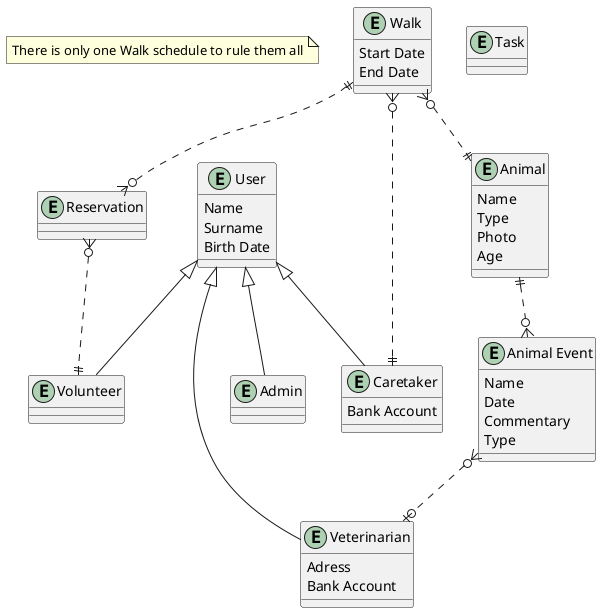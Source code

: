 @startuml
/' skinparam groupInheritance 2 '/

note "There is only one Walk schedule to rule them all" as N1

entity "User" {
    Name
    Surname
    Birth Date
}

entity "Task" {}

entity "Walk" {
    Start Date
    End Date
}

entity "Reservation" {

}
Walk ||..o{ Reservation

entity "Animal" {
    Name
    Type
    Photo
    Age
}
Walk }o..|| Animal

entity "Animal Event" as AnimalEvent {
    Name
    Date
    Commentary
    Type
}
Animal ||..o{ AnimalEvent

entity "Veterinarian" {
    Adress
    Bank Account
}
User <|-- Veterinarian
AnimalEvent }o..o| Veterinarian

entity "Volunteer" {

}
User <|-- Volunteer
Reservation }o..|| Volunteer

entity "Admin" {

}
User <|-- Admin

entity "Caretaker" {
    Bank Account
}
User <|-- Caretaker
Walk }o..|| Caretaker


@enduml
